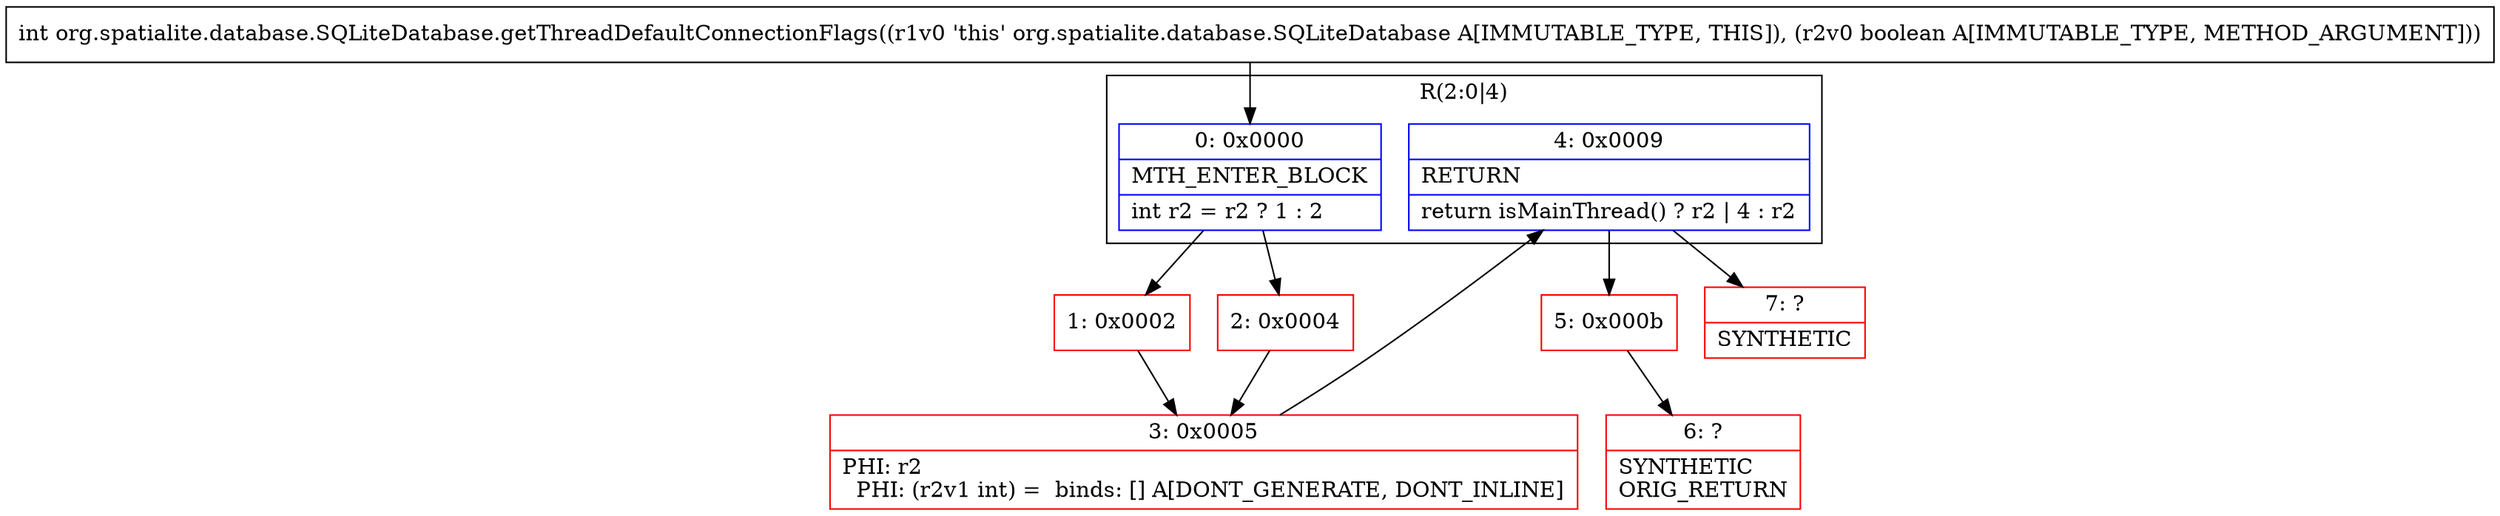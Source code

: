 digraph "CFG fororg.spatialite.database.SQLiteDatabase.getThreadDefaultConnectionFlags(Z)I" {
subgraph cluster_Region_1663579012 {
label = "R(2:0|4)";
node [shape=record,color=blue];
Node_0 [shape=record,label="{0\:\ 0x0000|MTH_ENTER_BLOCK\l|int r2 = r2 ? 1 : 2\l}"];
Node_4 [shape=record,label="{4\:\ 0x0009|RETURN\l|return isMainThread() ? r2 \| 4 : r2\l}"];
}
Node_1 [shape=record,color=red,label="{1\:\ 0x0002}"];
Node_2 [shape=record,color=red,label="{2\:\ 0x0004}"];
Node_3 [shape=record,color=red,label="{3\:\ 0x0005|PHI: r2 \l  PHI: (r2v1 int) =  binds: [] A[DONT_GENERATE, DONT_INLINE]\l}"];
Node_5 [shape=record,color=red,label="{5\:\ 0x000b}"];
Node_6 [shape=record,color=red,label="{6\:\ ?|SYNTHETIC\lORIG_RETURN\l}"];
Node_7 [shape=record,color=red,label="{7\:\ ?|SYNTHETIC\l}"];
MethodNode[shape=record,label="{int org.spatialite.database.SQLiteDatabase.getThreadDefaultConnectionFlags((r1v0 'this' org.spatialite.database.SQLiteDatabase A[IMMUTABLE_TYPE, THIS]), (r2v0 boolean A[IMMUTABLE_TYPE, METHOD_ARGUMENT])) }"];
MethodNode -> Node_0;
Node_0 -> Node_1;
Node_0 -> Node_2;
Node_4 -> Node_5;
Node_4 -> Node_7;
Node_1 -> Node_3;
Node_2 -> Node_3;
Node_3 -> Node_4;
Node_5 -> Node_6;
}

